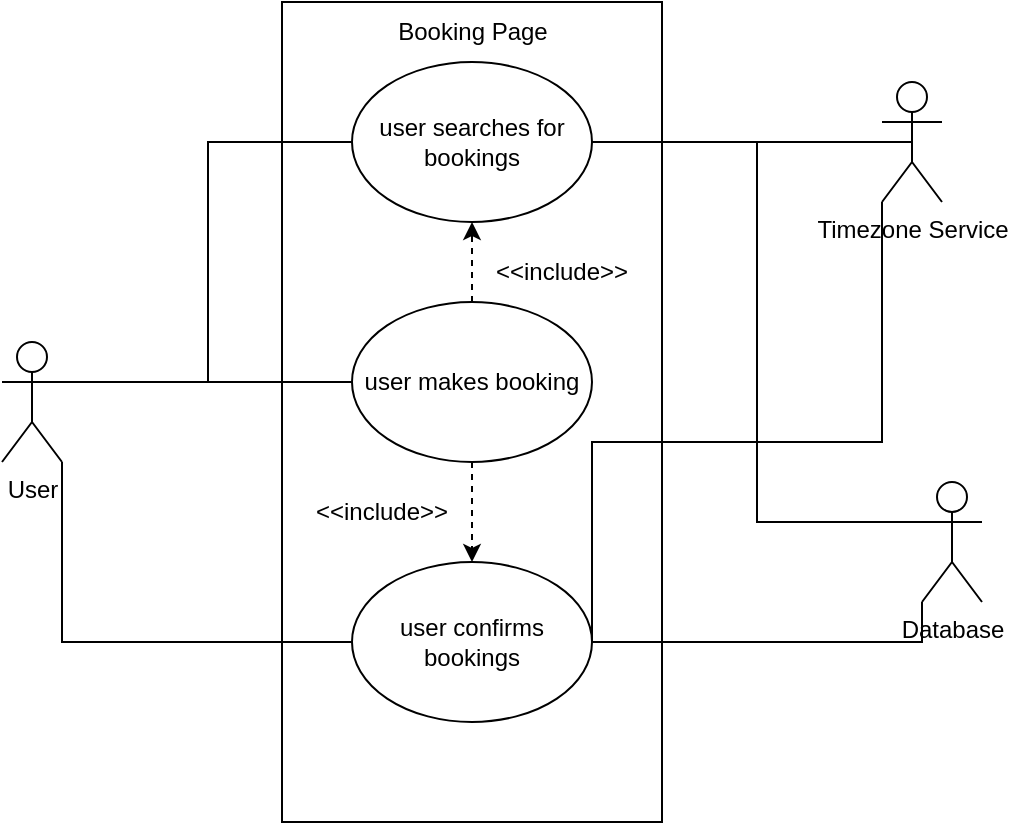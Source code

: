 <mxfile version="21.2.8" type="device">
  <diagram name="Page-1" id="k6-P0rcnReL974mwy9cS">
    <mxGraphModel dx="711" dy="1191" grid="1" gridSize="10" guides="1" tooltips="1" connect="1" arrows="1" fold="1" page="1" pageScale="1" pageWidth="850" pageHeight="1100" math="0" shadow="0">
      <root>
        <mxCell id="0" />
        <mxCell id="1" parent="0" />
        <mxCell id="nkXn1LBoOuGimWxWXCIa-3" value="&amp;lt;&amp;lt;include&amp;gt;&amp;gt;" style="rounded=0;whiteSpace=wrap;html=1;" vertex="1" parent="1">
          <mxGeometry x="250" y="240" width="190" height="410" as="geometry" />
        </mxCell>
        <mxCell id="nkXn1LBoOuGimWxWXCIa-4" value="Booking Page" style="text;html=1;strokeColor=none;fillColor=none;align=center;verticalAlign=middle;whiteSpace=wrap;rounded=0;" vertex="1" parent="1">
          <mxGeometry x="302.5" y="240" width="85" height="30" as="geometry" />
        </mxCell>
        <mxCell id="nkXn1LBoOuGimWxWXCIa-5" value="user searches for bookings" style="ellipse;whiteSpace=wrap;html=1;" vertex="1" parent="1">
          <mxGeometry x="285" y="270" width="120" height="80" as="geometry" />
        </mxCell>
        <mxCell id="nkXn1LBoOuGimWxWXCIa-18" style="edgeStyle=orthogonalEdgeStyle;rounded=0;orthogonalLoop=1;jettySize=auto;html=1;exitX=0.5;exitY=0;exitDx=0;exitDy=0;entryX=0.5;entryY=1;entryDx=0;entryDy=0;dashed=1;" edge="1" parent="1" source="nkXn1LBoOuGimWxWXCIa-7" target="nkXn1LBoOuGimWxWXCIa-5">
          <mxGeometry relative="1" as="geometry" />
        </mxCell>
        <mxCell id="nkXn1LBoOuGimWxWXCIa-20" style="edgeStyle=orthogonalEdgeStyle;rounded=0;orthogonalLoop=1;jettySize=auto;html=1;exitX=0.5;exitY=1;exitDx=0;exitDy=0;dashed=1;" edge="1" parent="1" source="nkXn1LBoOuGimWxWXCIa-7" target="nkXn1LBoOuGimWxWXCIa-8">
          <mxGeometry relative="1" as="geometry" />
        </mxCell>
        <mxCell id="nkXn1LBoOuGimWxWXCIa-7" value="user makes booking" style="ellipse;whiteSpace=wrap;html=1;" vertex="1" parent="1">
          <mxGeometry x="285" y="390" width="120" height="80" as="geometry" />
        </mxCell>
        <mxCell id="nkXn1LBoOuGimWxWXCIa-8" value="user confirms bookings" style="ellipse;whiteSpace=wrap;html=1;" vertex="1" parent="1">
          <mxGeometry x="285" y="520" width="120" height="80" as="geometry" />
        </mxCell>
        <mxCell id="nkXn1LBoOuGimWxWXCIa-13" value="&amp;nbsp;" style="edgeStyle=orthogonalEdgeStyle;rounded=0;orthogonalLoop=1;jettySize=auto;html=1;exitX=1;exitY=0.333;exitDx=0;exitDy=0;exitPerimeter=0;entryX=0;entryY=0.5;entryDx=0;entryDy=0;endArrow=none;endFill=0;" edge="1" parent="1" source="nkXn1LBoOuGimWxWXCIa-9" target="nkXn1LBoOuGimWxWXCIa-5">
          <mxGeometry x="0.457" y="52" relative="1" as="geometry">
            <Array as="points">
              <mxPoint x="213" y="430" />
              <mxPoint x="213" y="310" />
            </Array>
            <mxPoint x="-33" y="12" as="offset" />
          </mxGeometry>
        </mxCell>
        <mxCell id="nkXn1LBoOuGimWxWXCIa-21" style="edgeStyle=orthogonalEdgeStyle;rounded=0;orthogonalLoop=1;jettySize=auto;html=1;exitX=1;exitY=0.333;exitDx=0;exitDy=0;exitPerimeter=0;endArrow=none;endFill=0;" edge="1" parent="1" source="nkXn1LBoOuGimWxWXCIa-9" target="nkXn1LBoOuGimWxWXCIa-7">
          <mxGeometry relative="1" as="geometry" />
        </mxCell>
        <mxCell id="nkXn1LBoOuGimWxWXCIa-22" style="edgeStyle=orthogonalEdgeStyle;rounded=0;orthogonalLoop=1;jettySize=auto;html=1;exitX=1;exitY=1;exitDx=0;exitDy=0;exitPerimeter=0;entryX=0;entryY=0.5;entryDx=0;entryDy=0;endArrow=none;endFill=0;" edge="1" parent="1" source="nkXn1LBoOuGimWxWXCIa-9" target="nkXn1LBoOuGimWxWXCIa-8">
          <mxGeometry relative="1" as="geometry" />
        </mxCell>
        <mxCell id="nkXn1LBoOuGimWxWXCIa-9" value="User" style="shape=umlActor;verticalLabelPosition=bottom;verticalAlign=top;html=1;outlineConnect=0;" vertex="1" parent="1">
          <mxGeometry x="110" y="410" width="30" height="60" as="geometry" />
        </mxCell>
        <mxCell id="nkXn1LBoOuGimWxWXCIa-14" style="edgeStyle=orthogonalEdgeStyle;rounded=0;orthogonalLoop=1;jettySize=auto;html=1;exitX=0.5;exitY=0.5;exitDx=0;exitDy=0;exitPerimeter=0;endArrow=none;endFill=0;" edge="1" parent="1" source="nkXn1LBoOuGimWxWXCIa-12" target="nkXn1LBoOuGimWxWXCIa-5">
          <mxGeometry relative="1" as="geometry" />
        </mxCell>
        <mxCell id="nkXn1LBoOuGimWxWXCIa-23" style="edgeStyle=orthogonalEdgeStyle;rounded=0;orthogonalLoop=1;jettySize=auto;html=1;exitX=0;exitY=1;exitDx=0;exitDy=0;exitPerimeter=0;entryX=1;entryY=0.5;entryDx=0;entryDy=0;endArrow=none;endFill=0;" edge="1" parent="1" source="nkXn1LBoOuGimWxWXCIa-12" target="nkXn1LBoOuGimWxWXCIa-8">
          <mxGeometry relative="1" as="geometry">
            <Array as="points">
              <mxPoint x="550" y="460" />
              <mxPoint x="405" y="460" />
            </Array>
          </mxGeometry>
        </mxCell>
        <mxCell id="nkXn1LBoOuGimWxWXCIa-12" value="Timezone Service" style="shape=umlActor;verticalLabelPosition=bottom;verticalAlign=top;html=1;outlineConnect=0;" vertex="1" parent="1">
          <mxGeometry x="550" y="280" width="30" height="60" as="geometry" />
        </mxCell>
        <mxCell id="nkXn1LBoOuGimWxWXCIa-26" style="edgeStyle=orthogonalEdgeStyle;rounded=0;orthogonalLoop=1;jettySize=auto;html=1;exitX=0;exitY=0.333;exitDx=0;exitDy=0;exitPerimeter=0;entryX=1;entryY=0.5;entryDx=0;entryDy=0;endArrow=none;endFill=0;" edge="1" parent="1" source="nkXn1LBoOuGimWxWXCIa-15" target="nkXn1LBoOuGimWxWXCIa-5">
          <mxGeometry relative="1" as="geometry" />
        </mxCell>
        <mxCell id="nkXn1LBoOuGimWxWXCIa-27" style="edgeStyle=orthogonalEdgeStyle;rounded=0;orthogonalLoop=1;jettySize=auto;html=1;exitX=0;exitY=1;exitDx=0;exitDy=0;exitPerimeter=0;entryX=1;entryY=0.5;entryDx=0;entryDy=0;endArrow=none;endFill=0;" edge="1" parent="1" source="nkXn1LBoOuGimWxWXCIa-15" target="nkXn1LBoOuGimWxWXCIa-8">
          <mxGeometry relative="1" as="geometry" />
        </mxCell>
        <mxCell id="nkXn1LBoOuGimWxWXCIa-15" value="Database" style="shape=umlActor;verticalLabelPosition=bottom;verticalAlign=top;html=1;outlineConnect=0;" vertex="1" parent="1">
          <mxGeometry x="570" y="480" width="30" height="60" as="geometry" />
        </mxCell>
        <mxCell id="nkXn1LBoOuGimWxWXCIa-28" value="&amp;lt;&amp;lt;include&amp;gt;&amp;gt;" style="text;html=1;strokeColor=none;fillColor=none;align=center;verticalAlign=middle;whiteSpace=wrap;rounded=0;" vertex="1" parent="1">
          <mxGeometry x="270" y="480" width="60" height="30" as="geometry" />
        </mxCell>
        <mxCell id="nkXn1LBoOuGimWxWXCIa-29" value="&amp;lt;&amp;lt;include&amp;gt;&amp;gt;" style="text;html=1;strokeColor=none;fillColor=none;align=center;verticalAlign=middle;whiteSpace=wrap;rounded=0;" vertex="1" parent="1">
          <mxGeometry x="360" y="360" width="60" height="30" as="geometry" />
        </mxCell>
      </root>
    </mxGraphModel>
  </diagram>
</mxfile>
